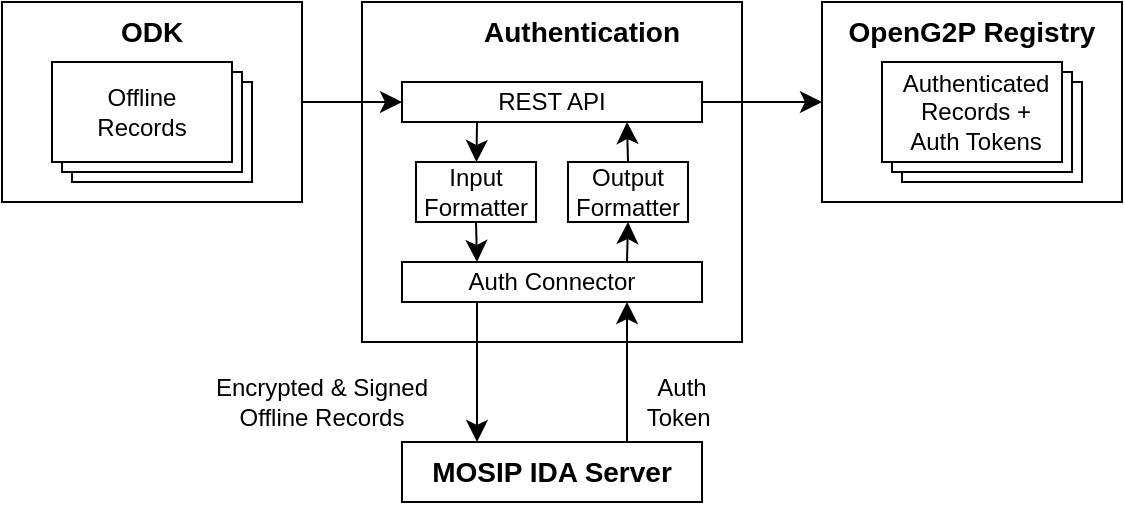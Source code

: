 <mxfile version="21.6.5" type="github">
  <diagram name="Page-1" id="TvEwbHPf6EAsib68XRe2">
    <mxGraphModel dx="880" dy="502" grid="1" gridSize="10" guides="1" tooltips="1" connect="1" arrows="1" fold="1" page="1" pageScale="1" pageWidth="850" pageHeight="1100" math="0" shadow="0">
      <root>
        <mxCell id="0" />
        <mxCell id="1" parent="0" />
        <mxCell id="c0uuogZmkq0kA0NrOmdT-37" value="" style="rounded=0;whiteSpace=wrap;html=1;fontSize=16;" parent="1" vertex="1">
          <mxGeometry x="590" y="160" width="150" height="100" as="geometry" />
        </mxCell>
        <mxCell id="c0uuogZmkq0kA0NrOmdT-1" value="" style="rounded=0;whiteSpace=wrap;html=1;fontSize=16;" parent="1" vertex="1">
          <mxGeometry x="180" y="160" width="150" height="100" as="geometry" />
        </mxCell>
        <mxCell id="c0uuogZmkq0kA0NrOmdT-2" value="" style="verticalLabelPosition=bottom;verticalAlign=top;html=1;shape=mxgraph.basic.layered_rect;dx=10;outlineConnect=0;whiteSpace=wrap;fontSize=16;" parent="1" vertex="1">
          <mxGeometry x="205" y="190" width="100" height="60" as="geometry" />
        </mxCell>
        <mxCell id="c0uuogZmkq0kA0NrOmdT-3" value="Offline Records" style="text;html=1;strokeColor=none;fillColor=none;align=center;verticalAlign=middle;whiteSpace=wrap;rounded=0;fontSize=12;" parent="1" vertex="1">
          <mxGeometry x="220" y="200" width="60" height="30" as="geometry" />
        </mxCell>
        <mxCell id="c0uuogZmkq0kA0NrOmdT-4" value="&lt;b style=&quot;font-size: 14px;&quot;&gt;ODK&lt;/b&gt;" style="text;html=1;strokeColor=none;fillColor=none;align=center;verticalAlign=middle;whiteSpace=wrap;rounded=0;fontSize=14;" parent="1" vertex="1">
          <mxGeometry x="225" y="160" width="60" height="30" as="geometry" />
        </mxCell>
        <mxCell id="c0uuogZmkq0kA0NrOmdT-5" value="" style="rounded=0;whiteSpace=wrap;html=1;fontSize=16;" parent="1" vertex="1">
          <mxGeometry x="360" y="160" width="190" height="170" as="geometry" />
        </mxCell>
        <mxCell id="c0uuogZmkq0kA0NrOmdT-7" value="&lt;b style=&quot;font-size: 14px;&quot;&gt;Authentication&lt;/b&gt;" style="text;html=1;strokeColor=none;fillColor=none;align=center;verticalAlign=middle;whiteSpace=wrap;rounded=0;fontSize=14;" parent="1" vertex="1">
          <mxGeometry x="440" y="160" width="60" height="30" as="geometry" />
        </mxCell>
        <mxCell id="c0uuogZmkq0kA0NrOmdT-8" value="&lt;b style=&quot;font-size: 14px;&quot;&gt;OpenG2P Registry&lt;/b&gt;" style="text;html=1;strokeColor=none;fillColor=none;align=center;verticalAlign=middle;whiteSpace=wrap;rounded=0;fontSize=14;" parent="1" vertex="1">
          <mxGeometry x="600" y="160" width="130" height="30" as="geometry" />
        </mxCell>
        <mxCell id="c0uuogZmkq0kA0NrOmdT-14" style="edgeStyle=none;curved=1;rounded=0;orthogonalLoop=1;jettySize=auto;html=1;exitX=0.25;exitY=1;exitDx=0;exitDy=0;fontSize=12;startSize=8;endSize=8;" parent="1" source="c0uuogZmkq0kA0NrOmdT-9" target="c0uuogZmkq0kA0NrOmdT-10" edge="1">
          <mxGeometry relative="1" as="geometry" />
        </mxCell>
        <mxCell id="c0uuogZmkq0kA0NrOmdT-45" style="edgeStyle=none;curved=1;rounded=0;orthogonalLoop=1;jettySize=auto;html=1;exitX=1;exitY=0.5;exitDx=0;exitDy=0;entryX=0;entryY=0.5;entryDx=0;entryDy=0;fontSize=12;startSize=8;endSize=8;" parent="1" source="c0uuogZmkq0kA0NrOmdT-9" target="c0uuogZmkq0kA0NrOmdT-37" edge="1">
          <mxGeometry relative="1" as="geometry" />
        </mxCell>
        <mxCell id="c0uuogZmkq0kA0NrOmdT-9" value="REST API" style="rounded=0;whiteSpace=wrap;html=1;fontSize=12;" parent="1" vertex="1">
          <mxGeometry x="380" y="200" width="150" height="20" as="geometry" />
        </mxCell>
        <mxCell id="c0uuogZmkq0kA0NrOmdT-10" value="Input Formatter" style="rounded=0;whiteSpace=wrap;html=1;fontSize=12;" parent="1" vertex="1">
          <mxGeometry x="387" y="240" width="60" height="30" as="geometry" />
        </mxCell>
        <mxCell id="c0uuogZmkq0kA0NrOmdT-33" style="edgeStyle=none;curved=1;rounded=0;orthogonalLoop=1;jettySize=auto;html=1;exitX=0.5;exitY=0;exitDx=0;exitDy=0;entryX=0.75;entryY=1;entryDx=0;entryDy=0;fontSize=12;startSize=8;endSize=8;" parent="1" source="c0uuogZmkq0kA0NrOmdT-11" target="c0uuogZmkq0kA0NrOmdT-9" edge="1">
          <mxGeometry relative="1" as="geometry" />
        </mxCell>
        <mxCell id="c0uuogZmkq0kA0NrOmdT-11" value="Output Formatter" style="rounded=0;whiteSpace=wrap;html=1;fontSize=12;" parent="1" vertex="1">
          <mxGeometry x="463" y="240" width="60" height="30" as="geometry" />
        </mxCell>
        <mxCell id="c0uuogZmkq0kA0NrOmdT-32" style="edgeStyle=none;curved=1;rounded=0;orthogonalLoop=1;jettySize=auto;html=1;exitX=0.75;exitY=0;exitDx=0;exitDy=0;entryX=0.5;entryY=1;entryDx=0;entryDy=0;fontSize=12;startSize=8;endSize=8;" parent="1" source="c0uuogZmkq0kA0NrOmdT-13" target="c0uuogZmkq0kA0NrOmdT-11" edge="1">
          <mxGeometry relative="1" as="geometry" />
        </mxCell>
        <mxCell id="c0uuogZmkq0kA0NrOmdT-48" style="edgeStyle=none;curved=1;rounded=0;orthogonalLoop=1;jettySize=auto;html=1;exitX=0.25;exitY=1;exitDx=0;exitDy=0;entryX=0.25;entryY=0;entryDx=0;entryDy=0;fontSize=12;startSize=8;endSize=8;" parent="1" source="c0uuogZmkq0kA0NrOmdT-13" target="c0uuogZmkq0kA0NrOmdT-47" edge="1">
          <mxGeometry relative="1" as="geometry" />
        </mxCell>
        <mxCell id="c0uuogZmkq0kA0NrOmdT-13" value="Auth Connector" style="rounded=0;whiteSpace=wrap;html=1;fontSize=12;" parent="1" vertex="1">
          <mxGeometry x="380" y="290" width="150" height="20" as="geometry" />
        </mxCell>
        <mxCell id="c0uuogZmkq0kA0NrOmdT-18" style="edgeStyle=none;curved=1;rounded=0;orthogonalLoop=1;jettySize=auto;html=1;exitX=0.75;exitY=0;exitDx=0;exitDy=0;fontSize=12;startSize=8;endSize=8;" parent="1" edge="1">
          <mxGeometry relative="1" as="geometry">
            <mxPoint x="492.5" y="380" as="sourcePoint" />
            <mxPoint x="492.5" y="380" as="targetPoint" />
          </mxGeometry>
        </mxCell>
        <mxCell id="c0uuogZmkq0kA0NrOmdT-19" value="" style="endArrow=classic;html=1;rounded=0;fontSize=12;startSize=8;endSize=8;curved=1;exitX=0.5;exitY=1;exitDx=0;exitDy=0;entryX=0.25;entryY=0;entryDx=0;entryDy=0;" parent="1" source="c0uuogZmkq0kA0NrOmdT-10" target="c0uuogZmkq0kA0NrOmdT-13" edge="1">
          <mxGeometry width="50" height="50" relative="1" as="geometry">
            <mxPoint x="430" y="360" as="sourcePoint" />
            <mxPoint x="480" y="310" as="targetPoint" />
          </mxGeometry>
        </mxCell>
        <mxCell id="c0uuogZmkq0kA0NrOmdT-26" value="Encrypted &amp;amp; Signed Offline Records" style="text;html=1;strokeColor=none;fillColor=none;align=center;verticalAlign=middle;whiteSpace=wrap;rounded=0;fontSize=12;" parent="1" vertex="1">
          <mxGeometry x="285" y="340" width="110" height="40" as="geometry" />
        </mxCell>
        <mxCell id="c0uuogZmkq0kA0NrOmdT-27" value="Auth Token&amp;nbsp;" style="text;html=1;strokeColor=none;fillColor=none;align=center;verticalAlign=middle;whiteSpace=wrap;rounded=0;fontSize=12;" parent="1" vertex="1">
          <mxGeometry x="490" y="340" width="60" height="40" as="geometry" />
        </mxCell>
        <mxCell id="c0uuogZmkq0kA0NrOmdT-31" style="edgeStyle=none;curved=1;rounded=0;orthogonalLoop=1;jettySize=auto;html=1;exitX=1;exitY=0.5;exitDx=0;exitDy=0;entryX=0;entryY=0.5;entryDx=0;entryDy=0;fontSize=12;startSize=8;endSize=8;" parent="1" source="c0uuogZmkq0kA0NrOmdT-1" target="c0uuogZmkq0kA0NrOmdT-9" edge="1">
          <mxGeometry relative="1" as="geometry" />
        </mxCell>
        <mxCell id="c0uuogZmkq0kA0NrOmdT-35" value="" style="verticalLabelPosition=bottom;verticalAlign=top;html=1;shape=mxgraph.basic.layered_rect;dx=10;outlineConnect=0;whiteSpace=wrap;fontSize=16;" parent="1" vertex="1">
          <mxGeometry x="620" y="190" width="100" height="60" as="geometry" />
        </mxCell>
        <mxCell id="c0uuogZmkq0kA0NrOmdT-36" value="Authenticated Records + Auth Tokens" style="text;html=1;strokeColor=none;fillColor=none;align=center;verticalAlign=middle;whiteSpace=wrap;rounded=0;fontSize=12;" parent="1" vertex="1">
          <mxGeometry x="642" y="197.5" width="50" height="35" as="geometry" />
        </mxCell>
        <mxCell id="c0uuogZmkq0kA0NrOmdT-49" style="edgeStyle=none;curved=1;rounded=0;orthogonalLoop=1;jettySize=auto;html=1;exitX=0.75;exitY=0;exitDx=0;exitDy=0;entryX=0.75;entryY=1;entryDx=0;entryDy=0;fontSize=12;startSize=8;endSize=8;" parent="1" source="c0uuogZmkq0kA0NrOmdT-47" target="c0uuogZmkq0kA0NrOmdT-13" edge="1">
          <mxGeometry relative="1" as="geometry" />
        </mxCell>
        <mxCell id="c0uuogZmkq0kA0NrOmdT-47" value="MOSIP IDA Server" style="rounded=0;whiteSpace=wrap;html=1;fontSize=14;fontStyle=1" parent="1" vertex="1">
          <mxGeometry x="380" y="380" width="150" height="30" as="geometry" />
        </mxCell>
      </root>
    </mxGraphModel>
  </diagram>
</mxfile>
